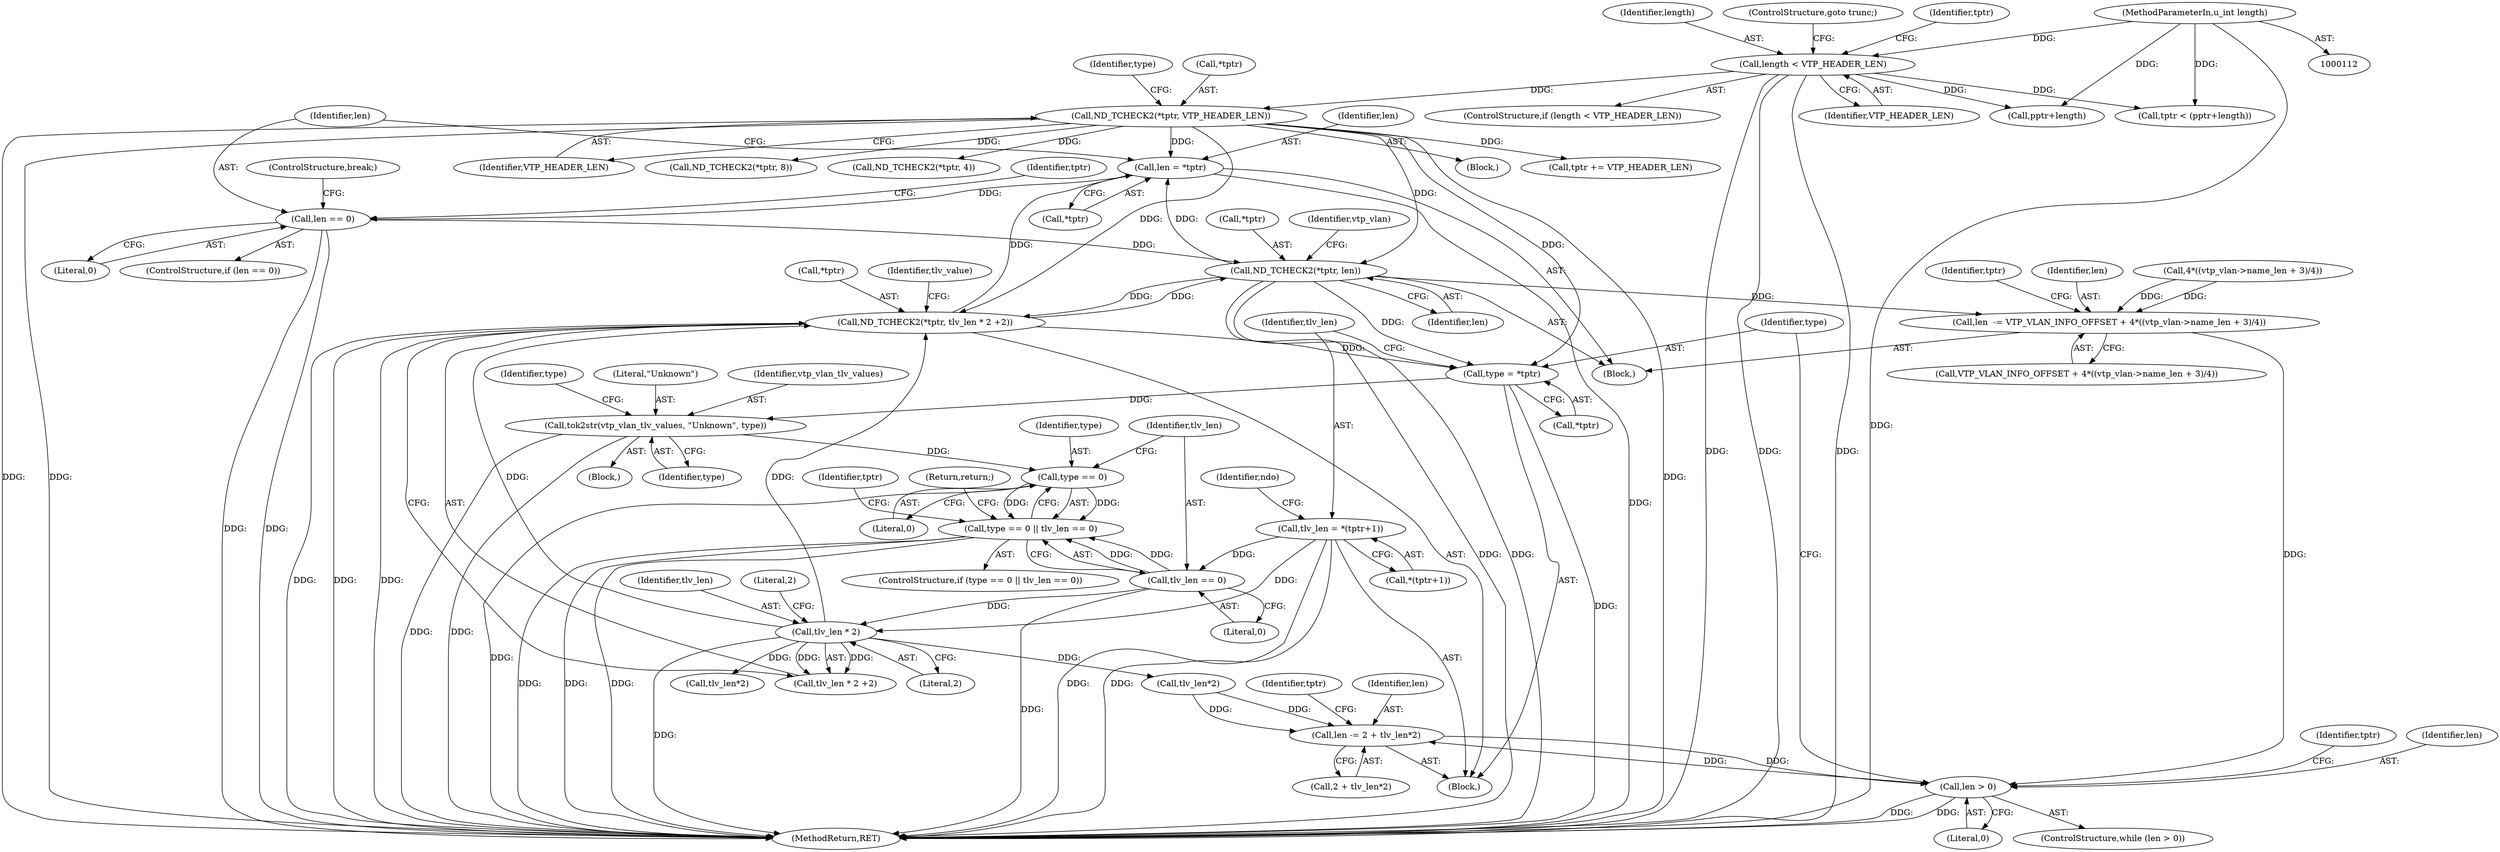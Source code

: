 digraph "0_tcpdump_ae83295915d08a854de27a88efac5dd7353e6d3f@pointer" {
"1000316" [label="(Call,len = *tptr)"];
"1000325" [label="(Call,ND_TCHECK2(*tptr, len))"];
"1000444" [label="(Call,ND_TCHECK2(*tptr, tlv_len * 2 +2))"];
"1000132" [label="(Call,ND_TCHECK2(*tptr, VTP_HEADER_LEN))"];
"1000125" [label="(Call,length < VTP_HEADER_LEN)"];
"1000115" [label="(MethodParameterIn,u_int length)"];
"1000448" [label="(Call,tlv_len * 2)"];
"1000439" [label="(Call,tlv_len == 0)"];
"1000417" [label="(Call,tlv_len = *(tptr+1))"];
"1000321" [label="(Call,len == 0)"];
"1000316" [label="(Call,len = *tptr)"];
"1000382" [label="(Call,len  -= VTP_VLAN_INFO_OFFSET + 4*((vtp_vlan->name_len + 3)/4))"];
"1000409" [label="(Call,len > 0)"];
"1000543" [label="(Call,len -= 2 + tlv_len*2)"];
"1000413" [label="(Call,type = *tptr)"];
"1000429" [label="(Call,tok2str(vtp_vlan_tlv_values, \"Unknown\", type))"];
"1000436" [label="(Call,type == 0)"];
"1000435" [label="(Call,type == 0 || tlv_len == 0)"];
"1000448" [label="(Call,tlv_len * 2)"];
"1000419" [label="(Call,*(tptr+1))"];
"1000316" [label="(Call,len = *tptr)"];
"1000429" [label="(Call,tok2str(vtp_vlan_tlv_values, \"Unknown\", type))"];
"1000321" [label="(Call,len == 0)"];
"1000330" [label="(Identifier,vtp_vlan)"];
"1000444" [label="(Call,ND_TCHECK2(*tptr, tlv_len * 2 +2))"];
"1000446" [label="(Identifier,tptr)"];
"1000449" [label="(Identifier,tlv_len)"];
"1000414" [label="(Identifier,type)"];
"1000581" [label="(MethodReturn,RET)"];
"1000308" [label="(Call,tptr < (pptr+length))"];
"1000439" [label="(Call,tlv_len == 0)"];
"1000545" [label="(Call,2 + tlv_len*2)"];
"1000408" [label="(ControlStructure,while (len > 0))"];
"1000116" [label="(Block,)"];
"1000327" [label="(Identifier,tptr)"];
"1000544" [label="(Identifier,len)"];
"1000322" [label="(Identifier,len)"];
"1000328" [label="(Identifier,len)"];
"1000326" [label="(Call,*tptr)"];
"1000317" [label="(Identifier,len)"];
"1000213" [label="(Call,tptr += VTP_HEADER_LEN)"];
"1000310" [label="(Call,pptr+length)"];
"1000384" [label="(Call,VTP_VLAN_INFO_OFFSET + 4*((vtp_vlan->name_len + 3)/4))"];
"1000137" [label="(Identifier,type)"];
"1000135" [label="(Identifier,VTP_HEADER_LEN)"];
"1000127" [label="(Identifier,VTP_HEADER_LEN)"];
"1000433" [label="(Identifier,type)"];
"1000436" [label="(Call,type == 0)"];
"1000313" [label="(Block,)"];
"1000443" [label="(Return,return;)"];
"1000415" [label="(Call,*tptr)"];
"1000115" [label="(MethodParameterIn,u_int length)"];
"1000324" [label="(ControlStructure,break;)"];
"1000438" [label="(Literal,0)"];
"1000325" [label="(Call,ND_TCHECK2(*tptr, len))"];
"1000428" [label="(Block,)"];
"1000453" [label="(Identifier,tlv_value)"];
"1000318" [label="(Call,*tptr)"];
"1000451" [label="(Literal,2)"];
"1000441" [label="(Literal,0)"];
"1000126" [label="(Identifier,length)"];
"1000434" [label="(ControlStructure,if (type == 0 || tlv_len == 0))"];
"1000425" [label="(Identifier,ndo)"];
"1000382" [label="(Call,len  -= VTP_VLAN_INFO_OFFSET + 4*((vtp_vlan->name_len + 3)/4))"];
"1000128" [label="(ControlStructure,goto trunc;)"];
"1000431" [label="(Literal,\"Unknown\")"];
"1000445" [label="(Call,*tptr)"];
"1000386" [label="(Call,4*((vtp_vlan->name_len + 3)/4))"];
"1000430" [label="(Identifier,vtp_vlan_tlv_values)"];
"1000309" [label="(Identifier,tptr)"];
"1000125" [label="(Call,length < VTP_HEADER_LEN)"];
"1000130" [label="(Identifier,tptr)"];
"1000323" [label="(Literal,0)"];
"1000435" [label="(Call,type == 0 || tlv_len == 0)"];
"1000409" [label="(Call,len > 0)"];
"1000220" [label="(Call,ND_TCHECK2(*tptr, 8))"];
"1000543" [label="(Call,len -= 2 + tlv_len*2)"];
"1000413" [label="(Call,type = *tptr)"];
"1000432" [label="(Identifier,type)"];
"1000124" [label="(ControlStructure,if (length < VTP_HEADER_LEN))"];
"1000417" [label="(Call,tlv_len = *(tptr+1))"];
"1000410" [label="(Identifier,len)"];
"1000547" [label="(Call,tlv_len*2)"];
"1000450" [label="(Literal,2)"];
"1000133" [label="(Call,*tptr)"];
"1000396" [label="(Identifier,tptr)"];
"1000320" [label="(ControlStructure,if (len == 0))"];
"1000411" [label="(Literal,0)"];
"1000383" [label="(Identifier,len)"];
"1000539" [label="(Call,tlv_len*2)"];
"1000412" [label="(Block,)"];
"1000418" [label="(Identifier,tlv_len)"];
"1000132" [label="(Call,ND_TCHECK2(*tptr, VTP_HEADER_LEN))"];
"1000437" [label="(Identifier,type)"];
"1000447" [label="(Call,tlv_len * 2 +2)"];
"1000440" [label="(Identifier,tlv_len)"];
"1000559" [label="(Call,ND_TCHECK2(*tptr, 4))"];
"1000551" [label="(Identifier,tptr)"];
"1000316" -> "1000313"  [label="AST: "];
"1000316" -> "1000318"  [label="CFG: "];
"1000317" -> "1000316"  [label="AST: "];
"1000318" -> "1000316"  [label="AST: "];
"1000322" -> "1000316"  [label="CFG: "];
"1000316" -> "1000581"  [label="DDG: "];
"1000325" -> "1000316"  [label="DDG: "];
"1000444" -> "1000316"  [label="DDG: "];
"1000132" -> "1000316"  [label="DDG: "];
"1000316" -> "1000321"  [label="DDG: "];
"1000325" -> "1000313"  [label="AST: "];
"1000325" -> "1000328"  [label="CFG: "];
"1000326" -> "1000325"  [label="AST: "];
"1000328" -> "1000325"  [label="AST: "];
"1000330" -> "1000325"  [label="CFG: "];
"1000325" -> "1000581"  [label="DDG: "];
"1000325" -> "1000581"  [label="DDG: "];
"1000444" -> "1000325"  [label="DDG: "];
"1000132" -> "1000325"  [label="DDG: "];
"1000321" -> "1000325"  [label="DDG: "];
"1000325" -> "1000382"  [label="DDG: "];
"1000325" -> "1000413"  [label="DDG: "];
"1000325" -> "1000444"  [label="DDG: "];
"1000444" -> "1000412"  [label="AST: "];
"1000444" -> "1000447"  [label="CFG: "];
"1000445" -> "1000444"  [label="AST: "];
"1000447" -> "1000444"  [label="AST: "];
"1000453" -> "1000444"  [label="CFG: "];
"1000444" -> "1000581"  [label="DDG: "];
"1000444" -> "1000581"  [label="DDG: "];
"1000444" -> "1000581"  [label="DDG: "];
"1000444" -> "1000413"  [label="DDG: "];
"1000132" -> "1000444"  [label="DDG: "];
"1000448" -> "1000444"  [label="DDG: "];
"1000448" -> "1000444"  [label="DDG: "];
"1000132" -> "1000116"  [label="AST: "];
"1000132" -> "1000135"  [label="CFG: "];
"1000133" -> "1000132"  [label="AST: "];
"1000135" -> "1000132"  [label="AST: "];
"1000137" -> "1000132"  [label="CFG: "];
"1000132" -> "1000581"  [label="DDG: "];
"1000132" -> "1000581"  [label="DDG: "];
"1000132" -> "1000581"  [label="DDG: "];
"1000125" -> "1000132"  [label="DDG: "];
"1000132" -> "1000213"  [label="DDG: "];
"1000132" -> "1000220"  [label="DDG: "];
"1000132" -> "1000413"  [label="DDG: "];
"1000132" -> "1000559"  [label="DDG: "];
"1000125" -> "1000124"  [label="AST: "];
"1000125" -> "1000127"  [label="CFG: "];
"1000126" -> "1000125"  [label="AST: "];
"1000127" -> "1000125"  [label="AST: "];
"1000128" -> "1000125"  [label="CFG: "];
"1000130" -> "1000125"  [label="CFG: "];
"1000125" -> "1000581"  [label="DDG: "];
"1000125" -> "1000581"  [label="DDG: "];
"1000125" -> "1000581"  [label="DDG: "];
"1000115" -> "1000125"  [label="DDG: "];
"1000125" -> "1000308"  [label="DDG: "];
"1000125" -> "1000310"  [label="DDG: "];
"1000115" -> "1000112"  [label="AST: "];
"1000115" -> "1000581"  [label="DDG: "];
"1000115" -> "1000308"  [label="DDG: "];
"1000115" -> "1000310"  [label="DDG: "];
"1000448" -> "1000447"  [label="AST: "];
"1000448" -> "1000450"  [label="CFG: "];
"1000449" -> "1000448"  [label="AST: "];
"1000450" -> "1000448"  [label="AST: "];
"1000451" -> "1000448"  [label="CFG: "];
"1000448" -> "1000581"  [label="DDG: "];
"1000448" -> "1000447"  [label="DDG: "];
"1000448" -> "1000447"  [label="DDG: "];
"1000439" -> "1000448"  [label="DDG: "];
"1000417" -> "1000448"  [label="DDG: "];
"1000448" -> "1000539"  [label="DDG: "];
"1000448" -> "1000547"  [label="DDG: "];
"1000439" -> "1000435"  [label="AST: "];
"1000439" -> "1000441"  [label="CFG: "];
"1000440" -> "1000439"  [label="AST: "];
"1000441" -> "1000439"  [label="AST: "];
"1000435" -> "1000439"  [label="CFG: "];
"1000439" -> "1000581"  [label="DDG: "];
"1000439" -> "1000435"  [label="DDG: "];
"1000439" -> "1000435"  [label="DDG: "];
"1000417" -> "1000439"  [label="DDG: "];
"1000417" -> "1000412"  [label="AST: "];
"1000417" -> "1000419"  [label="CFG: "];
"1000418" -> "1000417"  [label="AST: "];
"1000419" -> "1000417"  [label="AST: "];
"1000425" -> "1000417"  [label="CFG: "];
"1000417" -> "1000581"  [label="DDG: "];
"1000417" -> "1000581"  [label="DDG: "];
"1000321" -> "1000320"  [label="AST: "];
"1000321" -> "1000323"  [label="CFG: "];
"1000322" -> "1000321"  [label="AST: "];
"1000323" -> "1000321"  [label="AST: "];
"1000324" -> "1000321"  [label="CFG: "];
"1000327" -> "1000321"  [label="CFG: "];
"1000321" -> "1000581"  [label="DDG: "];
"1000321" -> "1000581"  [label="DDG: "];
"1000382" -> "1000313"  [label="AST: "];
"1000382" -> "1000384"  [label="CFG: "];
"1000383" -> "1000382"  [label="AST: "];
"1000384" -> "1000382"  [label="AST: "];
"1000396" -> "1000382"  [label="CFG: "];
"1000386" -> "1000382"  [label="DDG: "];
"1000386" -> "1000382"  [label="DDG: "];
"1000382" -> "1000409"  [label="DDG: "];
"1000409" -> "1000408"  [label="AST: "];
"1000409" -> "1000411"  [label="CFG: "];
"1000410" -> "1000409"  [label="AST: "];
"1000411" -> "1000409"  [label="AST: "];
"1000309" -> "1000409"  [label="CFG: "];
"1000414" -> "1000409"  [label="CFG: "];
"1000409" -> "1000581"  [label="DDG: "];
"1000409" -> "1000581"  [label="DDG: "];
"1000543" -> "1000409"  [label="DDG: "];
"1000409" -> "1000543"  [label="DDG: "];
"1000543" -> "1000412"  [label="AST: "];
"1000543" -> "1000545"  [label="CFG: "];
"1000544" -> "1000543"  [label="AST: "];
"1000545" -> "1000543"  [label="AST: "];
"1000551" -> "1000543"  [label="CFG: "];
"1000547" -> "1000543"  [label="DDG: "];
"1000547" -> "1000543"  [label="DDG: "];
"1000413" -> "1000412"  [label="AST: "];
"1000413" -> "1000415"  [label="CFG: "];
"1000414" -> "1000413"  [label="AST: "];
"1000415" -> "1000413"  [label="AST: "];
"1000418" -> "1000413"  [label="CFG: "];
"1000413" -> "1000581"  [label="DDG: "];
"1000413" -> "1000429"  [label="DDG: "];
"1000429" -> "1000428"  [label="AST: "];
"1000429" -> "1000432"  [label="CFG: "];
"1000430" -> "1000429"  [label="AST: "];
"1000431" -> "1000429"  [label="AST: "];
"1000432" -> "1000429"  [label="AST: "];
"1000433" -> "1000429"  [label="CFG: "];
"1000429" -> "1000581"  [label="DDG: "];
"1000429" -> "1000581"  [label="DDG: "];
"1000429" -> "1000436"  [label="DDG: "];
"1000436" -> "1000435"  [label="AST: "];
"1000436" -> "1000438"  [label="CFG: "];
"1000437" -> "1000436"  [label="AST: "];
"1000438" -> "1000436"  [label="AST: "];
"1000440" -> "1000436"  [label="CFG: "];
"1000435" -> "1000436"  [label="CFG: "];
"1000436" -> "1000581"  [label="DDG: "];
"1000436" -> "1000435"  [label="DDG: "];
"1000436" -> "1000435"  [label="DDG: "];
"1000435" -> "1000434"  [label="AST: "];
"1000443" -> "1000435"  [label="CFG: "];
"1000446" -> "1000435"  [label="CFG: "];
"1000435" -> "1000581"  [label="DDG: "];
"1000435" -> "1000581"  [label="DDG: "];
"1000435" -> "1000581"  [label="DDG: "];
}
